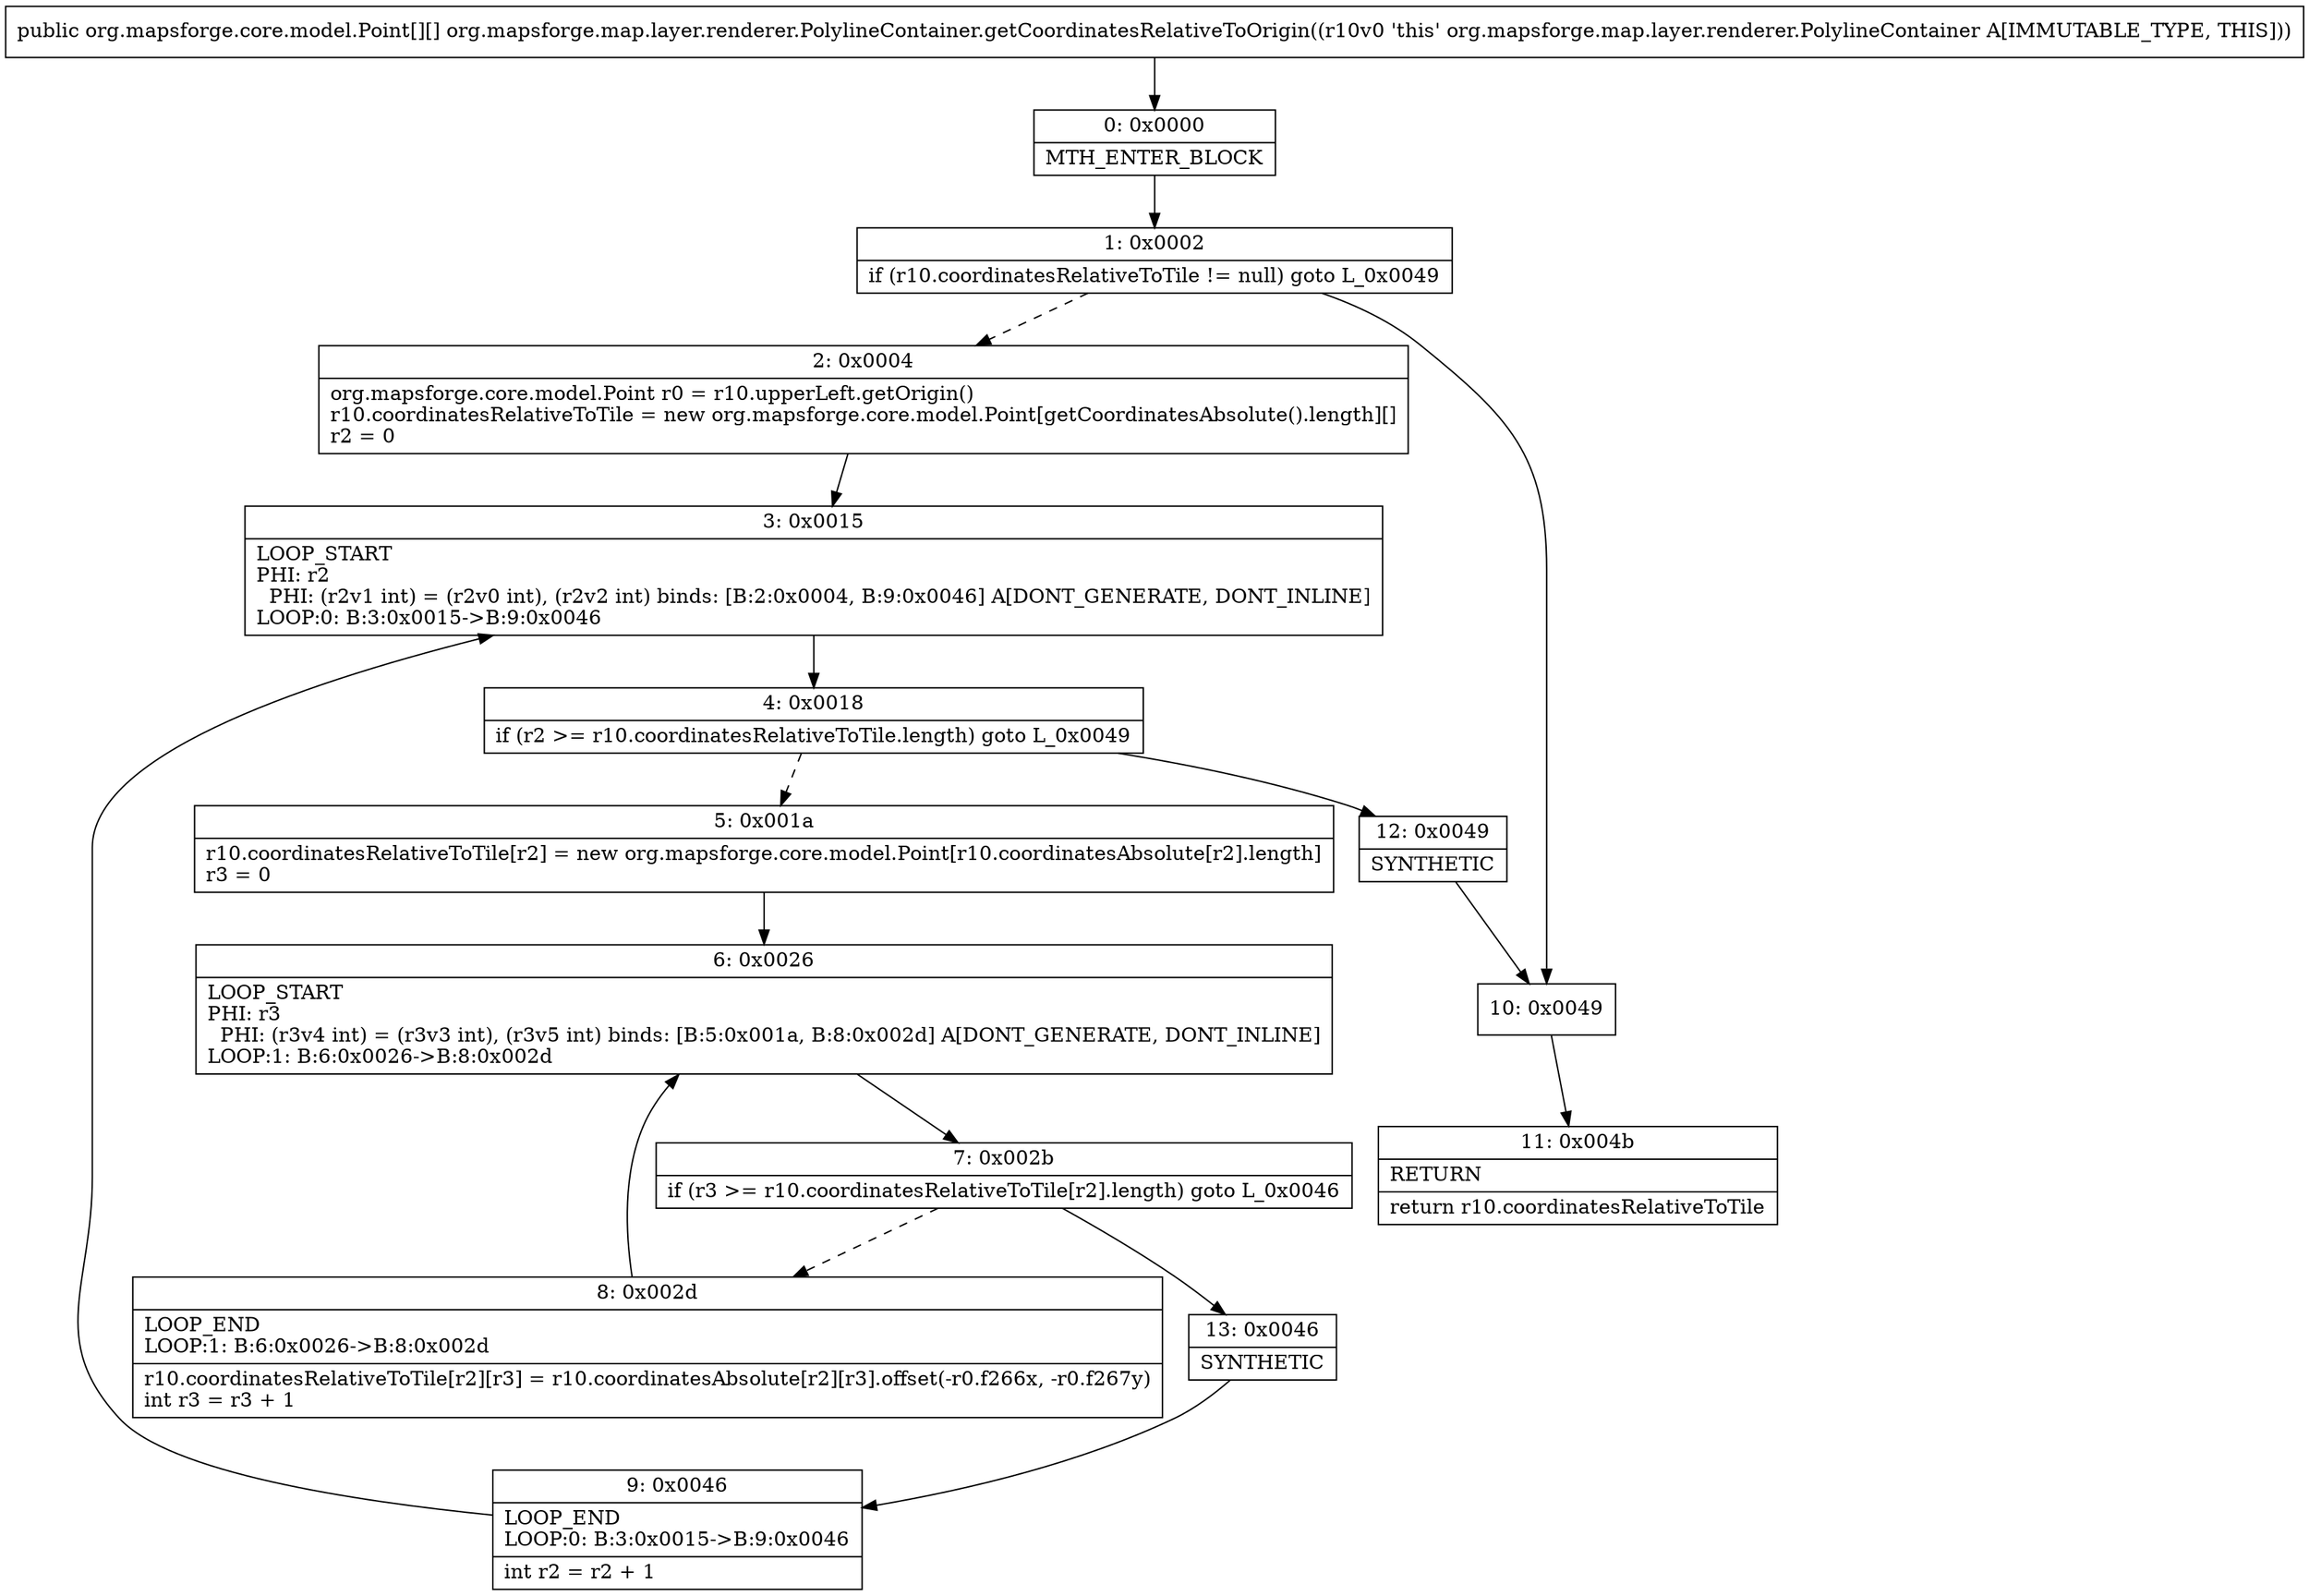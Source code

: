 digraph "CFG fororg.mapsforge.map.layer.renderer.PolylineContainer.getCoordinatesRelativeToOrigin()[[Lorg\/mapsforge\/core\/model\/Point;" {
Node_0 [shape=record,label="{0\:\ 0x0000|MTH_ENTER_BLOCK\l}"];
Node_1 [shape=record,label="{1\:\ 0x0002|if (r10.coordinatesRelativeToTile != null) goto L_0x0049\l}"];
Node_2 [shape=record,label="{2\:\ 0x0004|org.mapsforge.core.model.Point r0 = r10.upperLeft.getOrigin()\lr10.coordinatesRelativeToTile = new org.mapsforge.core.model.Point[getCoordinatesAbsolute().length][]\lr2 = 0\l}"];
Node_3 [shape=record,label="{3\:\ 0x0015|LOOP_START\lPHI: r2 \l  PHI: (r2v1 int) = (r2v0 int), (r2v2 int) binds: [B:2:0x0004, B:9:0x0046] A[DONT_GENERATE, DONT_INLINE]\lLOOP:0: B:3:0x0015\-\>B:9:0x0046\l}"];
Node_4 [shape=record,label="{4\:\ 0x0018|if (r2 \>= r10.coordinatesRelativeToTile.length) goto L_0x0049\l}"];
Node_5 [shape=record,label="{5\:\ 0x001a|r10.coordinatesRelativeToTile[r2] = new org.mapsforge.core.model.Point[r10.coordinatesAbsolute[r2].length]\lr3 = 0\l}"];
Node_6 [shape=record,label="{6\:\ 0x0026|LOOP_START\lPHI: r3 \l  PHI: (r3v4 int) = (r3v3 int), (r3v5 int) binds: [B:5:0x001a, B:8:0x002d] A[DONT_GENERATE, DONT_INLINE]\lLOOP:1: B:6:0x0026\-\>B:8:0x002d\l}"];
Node_7 [shape=record,label="{7\:\ 0x002b|if (r3 \>= r10.coordinatesRelativeToTile[r2].length) goto L_0x0046\l}"];
Node_8 [shape=record,label="{8\:\ 0x002d|LOOP_END\lLOOP:1: B:6:0x0026\-\>B:8:0x002d\l|r10.coordinatesRelativeToTile[r2][r3] = r10.coordinatesAbsolute[r2][r3].offset(\-r0.f266x, \-r0.f267y)\lint r3 = r3 + 1\l}"];
Node_9 [shape=record,label="{9\:\ 0x0046|LOOP_END\lLOOP:0: B:3:0x0015\-\>B:9:0x0046\l|int r2 = r2 + 1\l}"];
Node_10 [shape=record,label="{10\:\ 0x0049}"];
Node_11 [shape=record,label="{11\:\ 0x004b|RETURN\l|return r10.coordinatesRelativeToTile\l}"];
Node_12 [shape=record,label="{12\:\ 0x0049|SYNTHETIC\l}"];
Node_13 [shape=record,label="{13\:\ 0x0046|SYNTHETIC\l}"];
MethodNode[shape=record,label="{public org.mapsforge.core.model.Point[][] org.mapsforge.map.layer.renderer.PolylineContainer.getCoordinatesRelativeToOrigin((r10v0 'this' org.mapsforge.map.layer.renderer.PolylineContainer A[IMMUTABLE_TYPE, THIS])) }"];
MethodNode -> Node_0;
Node_0 -> Node_1;
Node_1 -> Node_2[style=dashed];
Node_1 -> Node_10;
Node_2 -> Node_3;
Node_3 -> Node_4;
Node_4 -> Node_5[style=dashed];
Node_4 -> Node_12;
Node_5 -> Node_6;
Node_6 -> Node_7;
Node_7 -> Node_8[style=dashed];
Node_7 -> Node_13;
Node_8 -> Node_6;
Node_9 -> Node_3;
Node_10 -> Node_11;
Node_12 -> Node_10;
Node_13 -> Node_9;
}

